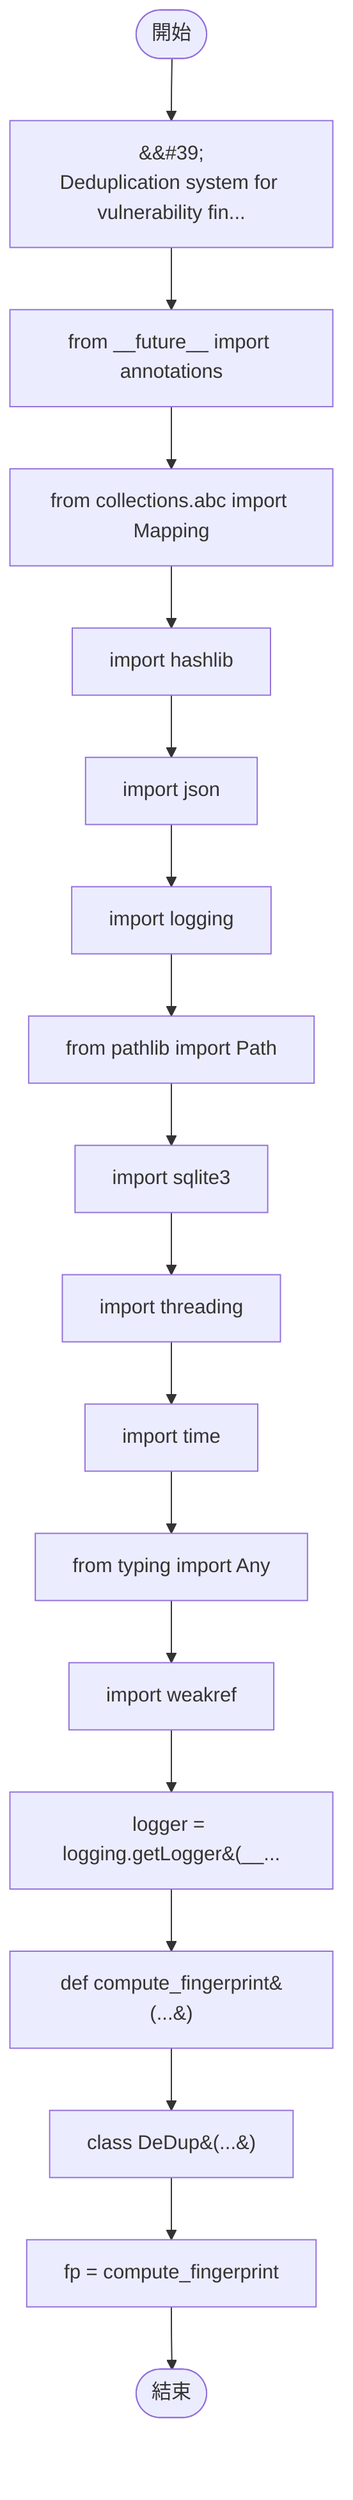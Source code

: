 flowchart TB
    n1([開始])
    n2([結束])
    n3[&amp;&#35;39;\nDeduplication system for vulnerability fin...]
    n4[from __future__ import annotations]
    n5[from collections.abc import Mapping]
    n6[import hashlib]
    n7[import json]
    n8[import logging]
    n9[from pathlib import Path]
    n10[import sqlite3]
    n11[import threading]
    n12[import time]
    n13[from typing import Any]
    n14[import weakref]
    n15[logger = logging.getLogger&#40;__...]
    n16[def compute_fingerprint&#40;...&#41;]
    n17[class DeDup&#40;...&#41;]
    n18[fp = compute_fingerprint]
    n1 --> n3
    n3 --> n4
    n4 --> n5
    n5 --> n6
    n6 --> n7
    n7 --> n8
    n8 --> n9
    n9 --> n10
    n10 --> n11
    n11 --> n12
    n12 --> n13
    n13 --> n14
    n14 --> n15
    n15 --> n16
    n16 --> n17
    n17 --> n18
    n18 --> n2